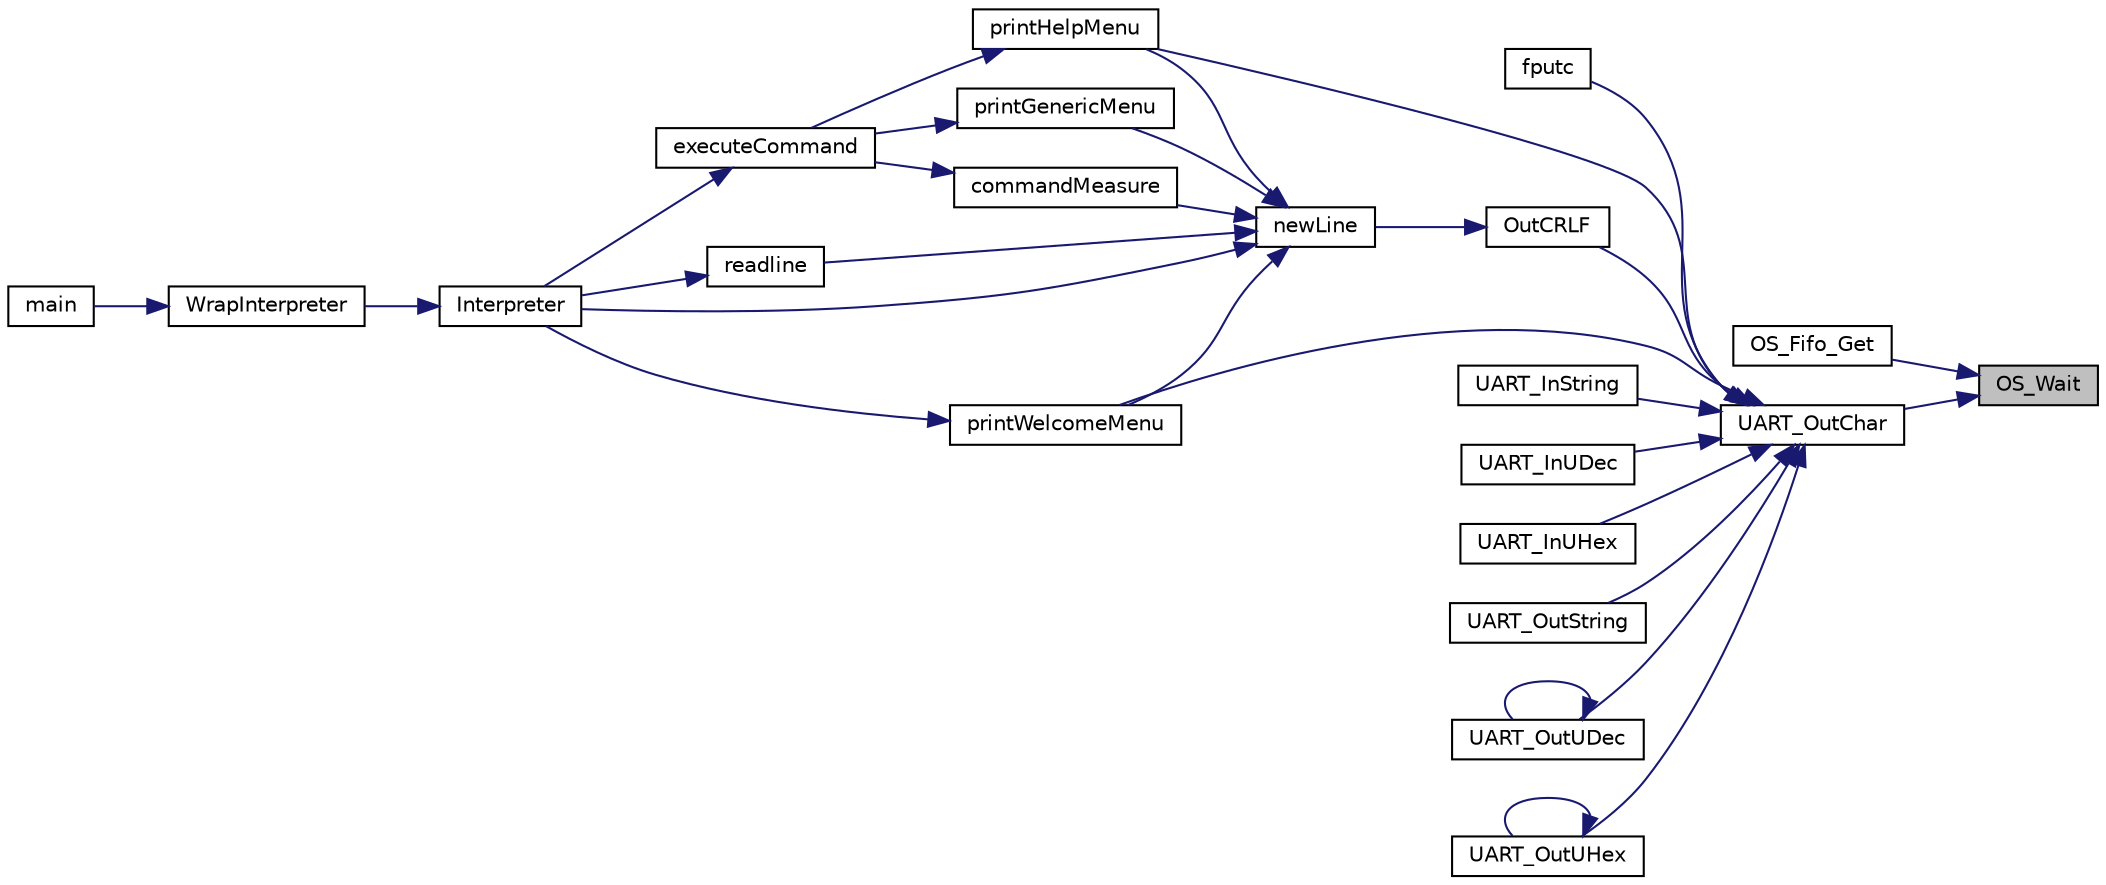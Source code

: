 digraph "OS_Wait"
{
 // LATEX_PDF_SIZE
  edge [fontname="Helvetica",fontsize="10",labelfontname="Helvetica",labelfontsize="10"];
  node [fontname="Helvetica",fontsize="10",shape=record];
  rankdir="RL";
  Node1 [label="OS_Wait",height=0.2,width=0.4,color="black", fillcolor="grey75", style="filled", fontcolor="black",tooltip="semaphore value decrement"];
  Node1 -> Node2 [dir="back",color="midnightblue",fontsize="10",style="solid",fontname="Helvetica"];
  Node2 [label="OS_Fifo_Get",height=0.2,width=0.4,color="black", fillcolor="white", style="filled",URL="$_o_s_8c.html#afc605b97f7f279a4a8f6c646c0a17a58",tooltip=" "];
  Node1 -> Node3 [dir="back",color="midnightblue",fontsize="10",style="solid",fontname="Helvetica"];
  Node3 [label="UART_OutChar",height=0.2,width=0.4,color="black", fillcolor="white", style="filled",URL="$_u_a_r_t0_8c.html#a4ef2f92682b12a347cf1f81cccda4da7",tooltip=" "];
  Node3 -> Node4 [dir="back",color="midnightblue",fontsize="10",style="solid",fontname="Helvetica"];
  Node4 [label="fputc",height=0.2,width=0.4,color="black", fillcolor="white", style="filled",URL="$retarget_8c.html#abac7707b6be5733e890091048fcb99a2",tooltip=" "];
  Node3 -> Node5 [dir="back",color="midnightblue",fontsize="10",style="solid",fontname="Helvetica"];
  Node5 [label="OutCRLF",height=0.2,width=0.4,color="black", fillcolor="white", style="filled",URL="$_u_a_r_t0_8c.html#ae57176b8f54ba3f337f15238d7cf8ba6",tooltip=" "];
  Node5 -> Node6 [dir="back",color="midnightblue",fontsize="10",style="solid",fontname="Helvetica"];
  Node6 [label="newLine",height=0.2,width=0.4,color="black", fillcolor="white", style="filled",URL="$_interpreter_8c.html#ac43fd57408ef9782a78ad90b3d466ed6",tooltip=" "];
  Node6 -> Node7 [dir="back",color="midnightblue",fontsize="10",style="solid",fontname="Helvetica"];
  Node7 [label="commandMeasure",height=0.2,width=0.4,color="black", fillcolor="white", style="filled",URL="$_interpreter_8c.html#a35e8d00822acb2f8b65e5f903a5474dd",tooltip=" "];
  Node7 -> Node8 [dir="back",color="midnightblue",fontsize="10",style="solid",fontname="Helvetica"];
  Node8 [label="executeCommand",height=0.2,width=0.4,color="black", fillcolor="white", style="filled",URL="$_interpreter_8c.html#a9114c4f99de7fb28b6e220b582ff86af",tooltip=" "];
  Node8 -> Node9 [dir="back",color="midnightblue",fontsize="10",style="solid",fontname="Helvetica"];
  Node9 [label="Interpreter",height=0.2,width=0.4,color="black", fillcolor="white", style="filled",URL="$_interpreter_8c.html#a2e36aaea6b9cab2ca1faab2c2d760271",tooltip=" "];
  Node9 -> Node10 [dir="back",color="midnightblue",fontsize="10",style="solid",fontname="Helvetica"];
  Node10 [label="WrapInterpreter",height=0.2,width=0.4,color="black", fillcolor="white", style="filled",URL="$main_8c.html#ab066947609cc9d6ec3722648f8882936",tooltip="Run interpreter using UART0 (in USB debugger)"];
  Node10 -> Node11 [dir="back",color="midnightblue",fontsize="10",style="solid",fontname="Helvetica"];
  Node11 [label="main",height=0.2,width=0.4,color="black", fillcolor="white", style="filled",URL="$main_8c.html#a840291bc02cba5474a4cb46a9b9566fe",tooltip="Example usecase of RTOS."];
  Node6 -> Node9 [dir="back",color="midnightblue",fontsize="10",style="solid",fontname="Helvetica"];
  Node6 -> Node12 [dir="back",color="midnightblue",fontsize="10",style="solid",fontname="Helvetica"];
  Node12 [label="printGenericMenu",height=0.2,width=0.4,color="black", fillcolor="white", style="filled",URL="$_interpreter_8c.html#a10ac54ed249ffb7aee617ea4c511a844",tooltip=" "];
  Node12 -> Node8 [dir="back",color="midnightblue",fontsize="10",style="solid",fontname="Helvetica"];
  Node6 -> Node13 [dir="back",color="midnightblue",fontsize="10",style="solid",fontname="Helvetica"];
  Node13 [label="printHelpMenu",height=0.2,width=0.4,color="black", fillcolor="white", style="filled",URL="$_interpreter_8c.html#a3d4a924cff71a4caf3cfd637e41573df",tooltip=" "];
  Node13 -> Node8 [dir="back",color="midnightblue",fontsize="10",style="solid",fontname="Helvetica"];
  Node6 -> Node14 [dir="back",color="midnightblue",fontsize="10",style="solid",fontname="Helvetica"];
  Node14 [label="printWelcomeMenu",height=0.2,width=0.4,color="black", fillcolor="white", style="filled",URL="$_interpreter_8c.html#a5bca4abc7a5cf09ca8daea25e5d67d85",tooltip=" "];
  Node14 -> Node9 [dir="back",color="midnightblue",fontsize="10",style="solid",fontname="Helvetica"];
  Node6 -> Node15 [dir="back",color="midnightblue",fontsize="10",style="solid",fontname="Helvetica"];
  Node15 [label="readline",height=0.2,width=0.4,color="black", fillcolor="white", style="filled",URL="$_interpreter_8c.html#a72b8ebb864d5a2ab2a3feef2a9ba2689",tooltip=" "];
  Node15 -> Node9 [dir="back",color="midnightblue",fontsize="10",style="solid",fontname="Helvetica"];
  Node3 -> Node13 [dir="back",color="midnightblue",fontsize="10",style="solid",fontname="Helvetica"];
  Node3 -> Node14 [dir="back",color="midnightblue",fontsize="10",style="solid",fontname="Helvetica"];
  Node3 -> Node16 [dir="back",color="midnightblue",fontsize="10",style="solid",fontname="Helvetica"];
  Node16 [label="UART_InString",height=0.2,width=0.4,color="black", fillcolor="white", style="filled",URL="$_u_a_r_t0_8c.html#a4278ab3463fadff60a5a84792707c3a3",tooltip=" "];
  Node3 -> Node17 [dir="back",color="midnightblue",fontsize="10",style="solid",fontname="Helvetica"];
  Node17 [label="UART_InUDec",height=0.2,width=0.4,color="black", fillcolor="white", style="filled",URL="$_u_a_r_t0_8c.html#a0a28a219c31df1bd2182e4b3afbcc5cd",tooltip=" "];
  Node3 -> Node18 [dir="back",color="midnightblue",fontsize="10",style="solid",fontname="Helvetica"];
  Node18 [label="UART_InUHex",height=0.2,width=0.4,color="black", fillcolor="white", style="filled",URL="$_u_a_r_t0_8c.html#a5a7efc717f2c844f08689418dd50ee43",tooltip=" "];
  Node3 -> Node19 [dir="back",color="midnightblue",fontsize="10",style="solid",fontname="Helvetica"];
  Node19 [label="UART_OutString",height=0.2,width=0.4,color="black", fillcolor="white", style="filled",URL="$_u_a_r_t0_8c.html#a2cbbed822dc8e6d801e6c9f21a2cd418",tooltip=" "];
  Node3 -> Node20 [dir="back",color="midnightblue",fontsize="10",style="solid",fontname="Helvetica"];
  Node20 [label="UART_OutUDec",height=0.2,width=0.4,color="black", fillcolor="white", style="filled",URL="$_u_a_r_t0_8c.html#a9a53c5fe8486e0282990b11a218c2625",tooltip=" "];
  Node20 -> Node20 [dir="back",color="midnightblue",fontsize="10",style="solid",fontname="Helvetica"];
  Node3 -> Node21 [dir="back",color="midnightblue",fontsize="10",style="solid",fontname="Helvetica"];
  Node21 [label="UART_OutUHex",height=0.2,width=0.4,color="black", fillcolor="white", style="filled",URL="$_u_a_r_t0_8c.html#a21661aabfda94ec88e9514856f062a41",tooltip=" "];
  Node21 -> Node21 [dir="back",color="midnightblue",fontsize="10",style="solid",fontname="Helvetica"];
}
